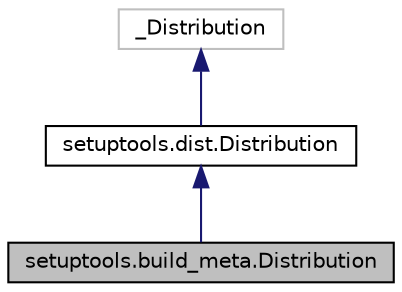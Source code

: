digraph "setuptools.build_meta.Distribution"
{
 // LATEX_PDF_SIZE
  edge [fontname="Helvetica",fontsize="10",labelfontname="Helvetica",labelfontsize="10"];
  node [fontname="Helvetica",fontsize="10",shape=record];
  Node1 [label="setuptools.build_meta.Distribution",height=0.2,width=0.4,color="black", fillcolor="grey75", style="filled", fontcolor="black",tooltip=" "];
  Node2 -> Node1 [dir="back",color="midnightblue",fontsize="10",style="solid"];
  Node2 [label="setuptools.dist.Distribution",height=0.2,width=0.4,color="black", fillcolor="white", style="filled",URL="$classsetuptools_1_1dist_1_1Distribution.html",tooltip=" "];
  Node3 -> Node2 [dir="back",color="midnightblue",fontsize="10",style="solid"];
  Node3 [label="_Distribution",height=0.2,width=0.4,color="grey75", fillcolor="white", style="filled",tooltip=" "];
}
